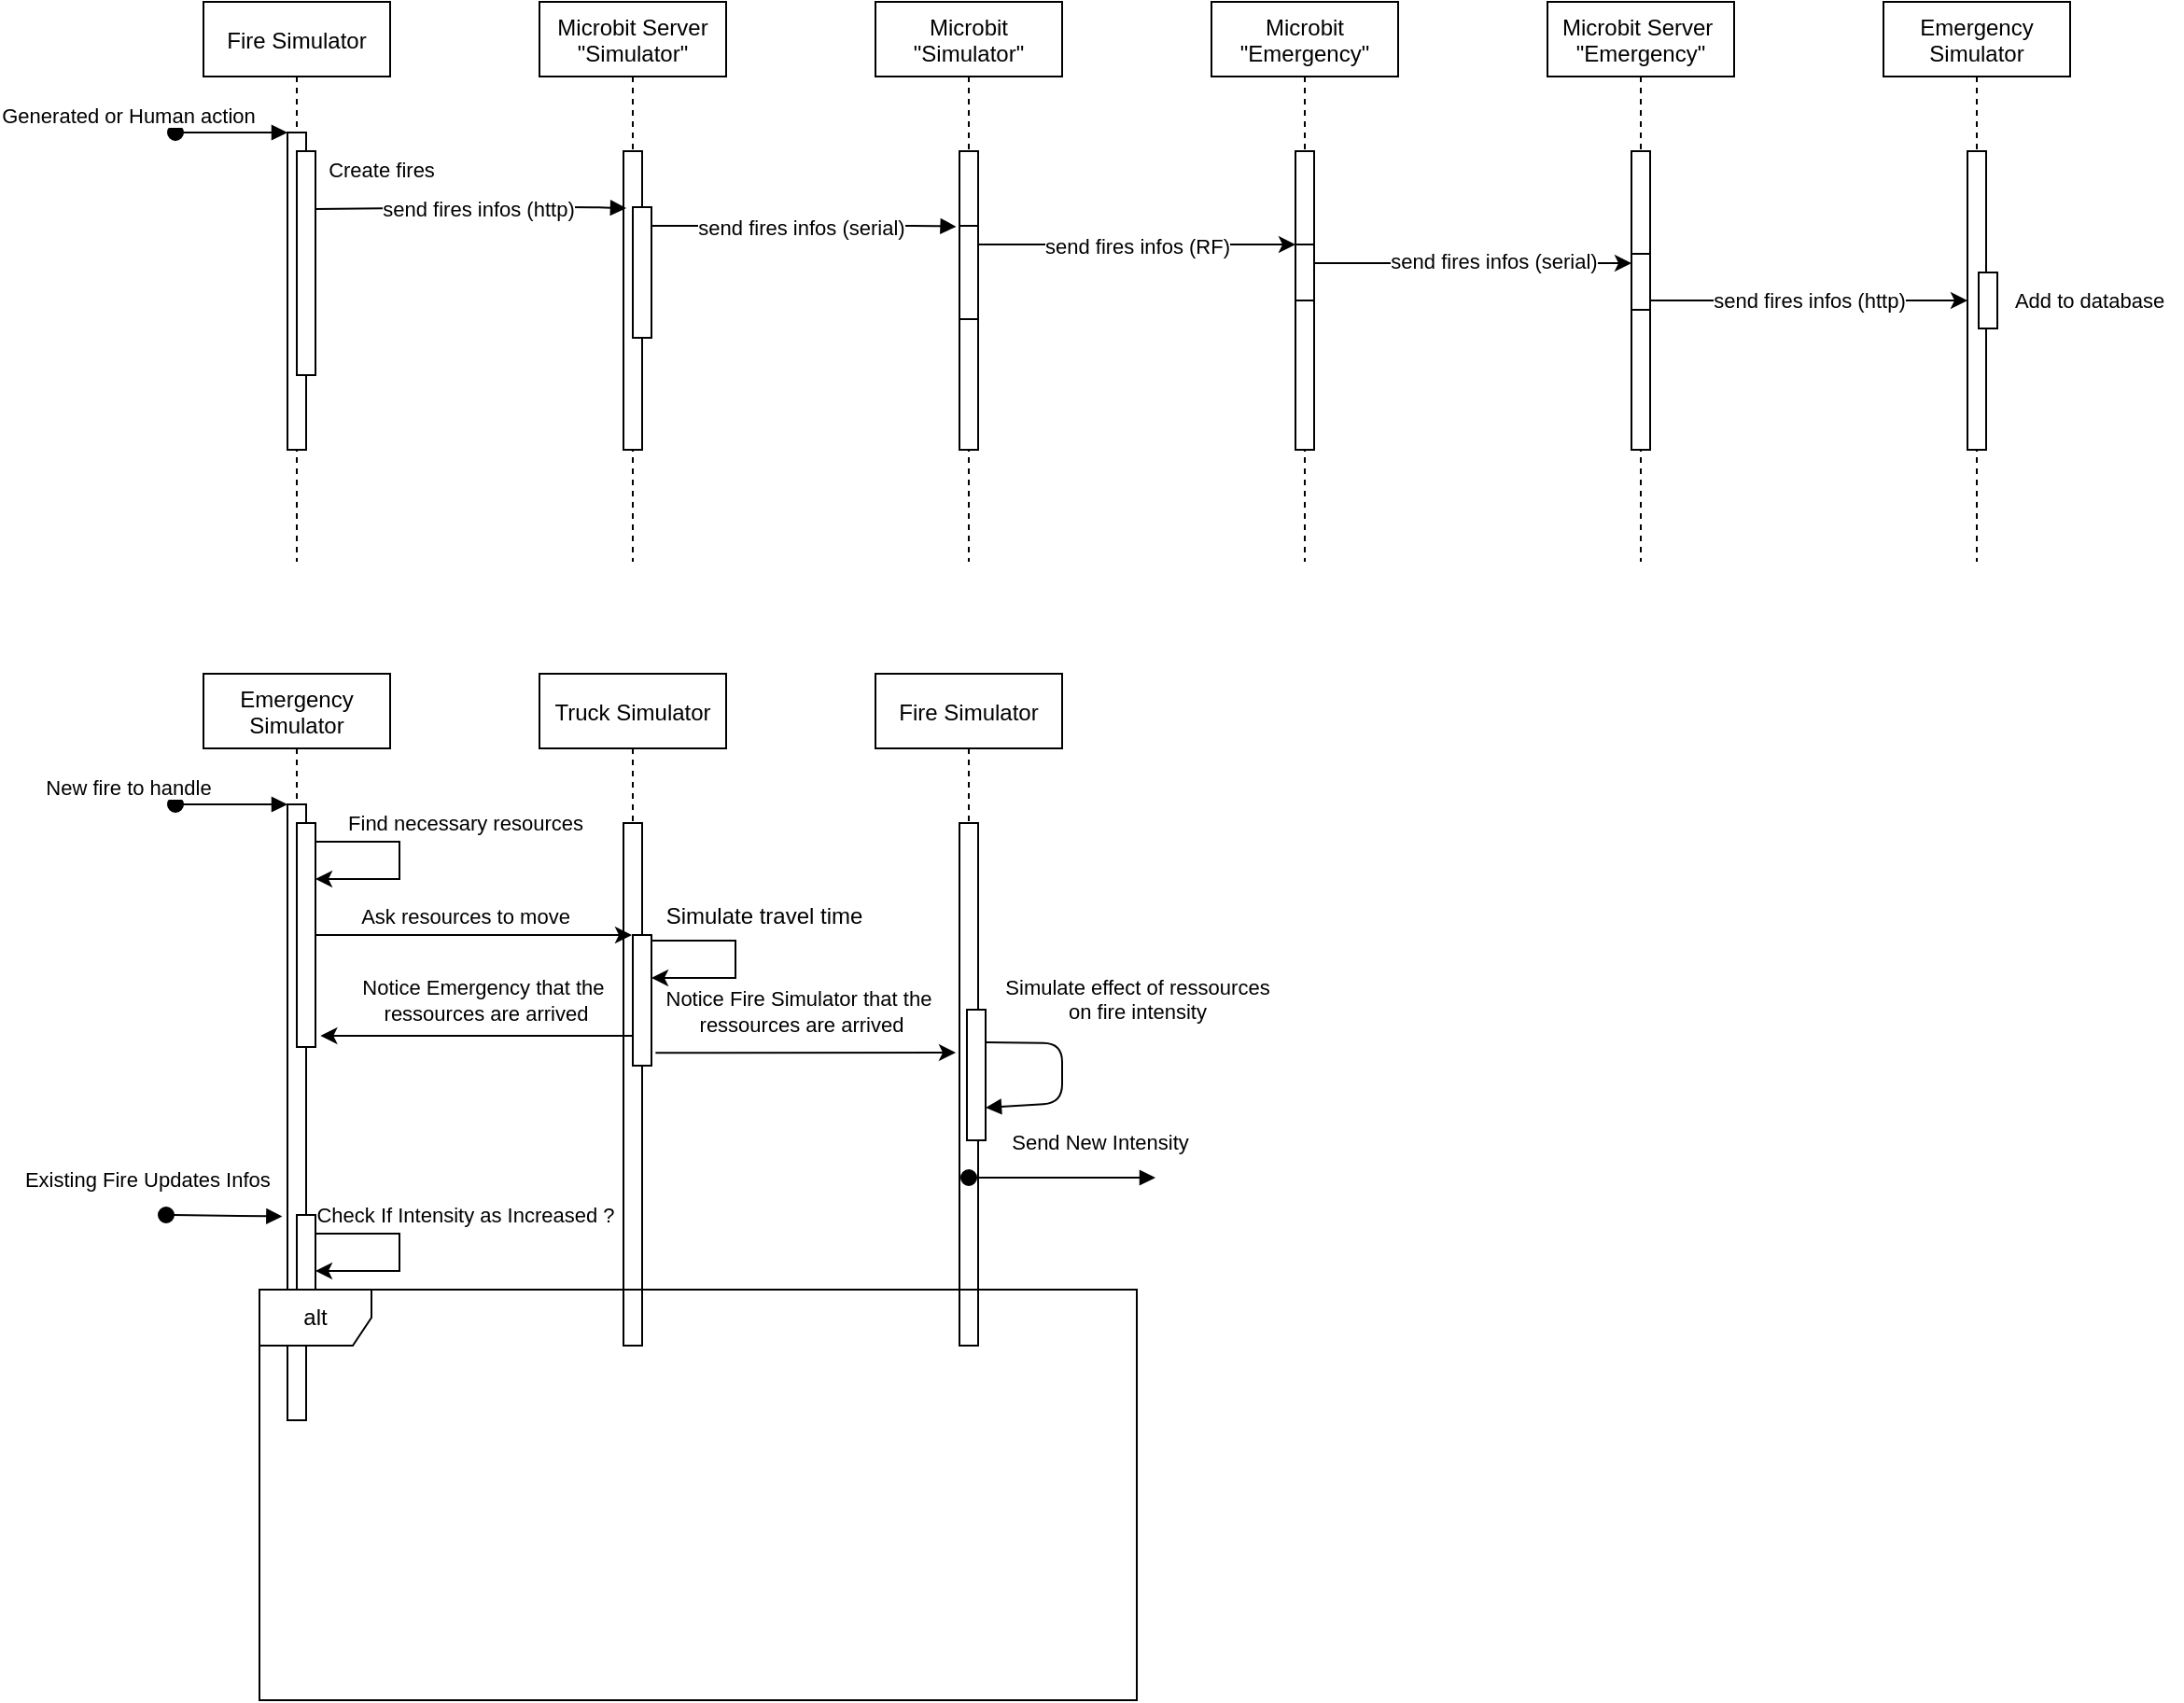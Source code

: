 <mxfile version="14.0.3" type="github">
  <diagram id="kgpKYQtTHZ0yAKxKKP6v" name="Page-1">
    <mxGraphModel dx="1178" dy="642" grid="1" gridSize="10" guides="1" tooltips="1" connect="1" arrows="1" fold="1" page="1" pageScale="1" pageWidth="850" pageHeight="1100" math="0" shadow="0" extFonts="Permanent Marker^https://fonts.googleapis.com/css?family=Permanent+Marker">
      <root>
        <mxCell id="0" />
        <mxCell id="1" parent="0" />
        <mxCell id="3nuBFxr9cyL0pnOWT2aG-1" value="Fire Simulator" style="shape=umlLifeline;perimeter=lifelinePerimeter;container=1;collapsible=0;recursiveResize=0;rounded=0;shadow=0;strokeWidth=1;" parent="1" vertex="1">
          <mxGeometry x="120" y="80" width="100" height="300" as="geometry" />
        </mxCell>
        <mxCell id="3nuBFxr9cyL0pnOWT2aG-2" value="" style="points=[];perimeter=orthogonalPerimeter;rounded=0;shadow=0;strokeWidth=1;" parent="3nuBFxr9cyL0pnOWT2aG-1" vertex="1">
          <mxGeometry x="45" y="70" width="10" height="170" as="geometry" />
        </mxCell>
        <mxCell id="3nuBFxr9cyL0pnOWT2aG-3" value="Generated or Human action" style="verticalAlign=bottom;startArrow=oval;endArrow=block;startSize=8;shadow=0;strokeWidth=1;" parent="3nuBFxr9cyL0pnOWT2aG-1" target="3nuBFxr9cyL0pnOWT2aG-2" edge="1">
          <mxGeometry x="-1" y="-25" relative="1" as="geometry">
            <mxPoint x="-15" y="70" as="sourcePoint" />
            <mxPoint x="-25" y="-25" as="offset" />
          </mxGeometry>
        </mxCell>
        <mxCell id="3nuBFxr9cyL0pnOWT2aG-5" value="Microbit Server &#xa;&quot;Simulator&quot;" style="shape=umlLifeline;perimeter=lifelinePerimeter;container=1;collapsible=0;recursiveResize=0;rounded=0;shadow=0;strokeWidth=1;" parent="1" vertex="1">
          <mxGeometry x="300" y="80" width="100" height="300" as="geometry" />
        </mxCell>
        <mxCell id="3nuBFxr9cyL0pnOWT2aG-6" value="" style="points=[];perimeter=orthogonalPerimeter;rounded=0;shadow=0;strokeWidth=1;" parent="3nuBFxr9cyL0pnOWT2aG-5" vertex="1">
          <mxGeometry x="45" y="80" width="10" height="160" as="geometry" />
        </mxCell>
        <mxCell id="HOpp2nxaqxP0PWBmFJq2-1" value="Microbit &#xa;&quot;Simulator&quot;" style="shape=umlLifeline;perimeter=lifelinePerimeter;container=1;collapsible=0;recursiveResize=0;rounded=0;shadow=0;strokeWidth=1;" parent="1" vertex="1">
          <mxGeometry x="480" y="80" width="100" height="300" as="geometry" />
        </mxCell>
        <mxCell id="HOpp2nxaqxP0PWBmFJq2-2" value="" style="points=[];perimeter=orthogonalPerimeter;rounded=0;shadow=0;strokeWidth=1;" parent="HOpp2nxaqxP0PWBmFJq2-1" vertex="1">
          <mxGeometry x="45" y="80" width="10" height="160" as="geometry" />
        </mxCell>
        <mxCell id="9IBMMB6tiIiyF1nRFMf0-17" value="" style="rounded=0;whiteSpace=wrap;html=1;" parent="HOpp2nxaqxP0PWBmFJq2-1" vertex="1">
          <mxGeometry x="45" y="120" width="10" height="50" as="geometry" />
        </mxCell>
        <mxCell id="HOpp2nxaqxP0PWBmFJq2-3" value="Microbit &#xa;&quot;Emergency&quot;" style="shape=umlLifeline;perimeter=lifelinePerimeter;container=1;collapsible=0;recursiveResize=0;rounded=0;shadow=0;strokeWidth=1;" parent="1" vertex="1">
          <mxGeometry x="660" y="80" width="100" height="300" as="geometry" />
        </mxCell>
        <mxCell id="HOpp2nxaqxP0PWBmFJq2-4" value="" style="points=[];perimeter=orthogonalPerimeter;rounded=0;shadow=0;strokeWidth=1;" parent="HOpp2nxaqxP0PWBmFJq2-3" vertex="1">
          <mxGeometry x="45" y="80" width="10" height="160" as="geometry" />
        </mxCell>
        <mxCell id="9IBMMB6tiIiyF1nRFMf0-18" value="" style="rounded=0;whiteSpace=wrap;html=1;" parent="HOpp2nxaqxP0PWBmFJq2-3" vertex="1">
          <mxGeometry x="45" y="130" width="10" height="30" as="geometry" />
        </mxCell>
        <mxCell id="HOpp2nxaqxP0PWBmFJq2-5" value="Microbit Server &#xa;&quot;Emergency&quot;" style="shape=umlLifeline;perimeter=lifelinePerimeter;container=1;collapsible=0;recursiveResize=0;rounded=0;shadow=0;strokeWidth=1;" parent="1" vertex="1">
          <mxGeometry x="840" y="80" width="100" height="300" as="geometry" />
        </mxCell>
        <mxCell id="HOpp2nxaqxP0PWBmFJq2-6" value="" style="points=[];perimeter=orthogonalPerimeter;rounded=0;shadow=0;strokeWidth=1;" parent="HOpp2nxaqxP0PWBmFJq2-5" vertex="1">
          <mxGeometry x="45" y="80" width="10" height="160" as="geometry" />
        </mxCell>
        <mxCell id="9IBMMB6tiIiyF1nRFMf0-19" value="" style="rounded=0;whiteSpace=wrap;html=1;" parent="HOpp2nxaqxP0PWBmFJq2-5" vertex="1">
          <mxGeometry x="45" y="135" width="10" height="30" as="geometry" />
        </mxCell>
        <mxCell id="HOpp2nxaqxP0PWBmFJq2-7" value="Emergency &#xa;Simulator" style="shape=umlLifeline;perimeter=lifelinePerimeter;container=1;collapsible=0;recursiveResize=0;rounded=0;shadow=0;strokeWidth=1;" parent="1" vertex="1">
          <mxGeometry x="1020" y="80" width="100" height="300" as="geometry" />
        </mxCell>
        <mxCell id="HOpp2nxaqxP0PWBmFJq2-8" value="" style="points=[];perimeter=orthogonalPerimeter;rounded=0;shadow=0;strokeWidth=1;" parent="HOpp2nxaqxP0PWBmFJq2-7" vertex="1">
          <mxGeometry x="45" y="80" width="10" height="160" as="geometry" />
        </mxCell>
        <mxCell id="9IBMMB6tiIiyF1nRFMf0-20" value="" style="rounded=0;whiteSpace=wrap;html=1;" parent="HOpp2nxaqxP0PWBmFJq2-7" vertex="1">
          <mxGeometry x="51" y="145" width="10" height="30" as="geometry" />
        </mxCell>
        <mxCell id="HOpp2nxaqxP0PWBmFJq2-11" value="" style="verticalAlign=bottom;endArrow=block;shadow=0;strokeWidth=1;entryX=-0.171;entryY=0.253;entryDx=0;entryDy=0;entryPerimeter=0;" parent="1" source="3nuBFxr9cyL0pnOWT2aG-6" target="HOpp2nxaqxP0PWBmFJq2-2" edge="1">
          <mxGeometry relative="1" as="geometry">
            <mxPoint x="360" y="180.0" as="sourcePoint" />
            <mxPoint x="530.0" y="180.0" as="targetPoint" />
            <Array as="points">
              <mxPoint x="470" y="200" />
              <mxPoint x="510" y="200" />
            </Array>
          </mxGeometry>
        </mxCell>
        <mxCell id="9IBMMB6tiIiyF1nRFMf0-5" value="send fires infos (serial)" style="edgeLabel;html=1;align=center;verticalAlign=middle;resizable=0;points=[];" parent="HOpp2nxaqxP0PWBmFJq2-11" vertex="1" connectable="0">
          <mxGeometry x="-0.446" y="-1" relative="1" as="geometry">
            <mxPoint x="38.1" as="offset" />
          </mxGeometry>
        </mxCell>
        <mxCell id="9IBMMB6tiIiyF1nRFMf0-1" value="" style="rounded=0;whiteSpace=wrap;html=1;" parent="1" vertex="1">
          <mxGeometry x="170" y="160" width="10" height="120" as="geometry" />
        </mxCell>
        <mxCell id="9IBMMB6tiIiyF1nRFMf0-2" value="&lt;span style=&quot;font-size: 11px ; background-color: rgb(255 , 255 , 255)&quot;&gt;Create fires&lt;/span&gt;" style="text;html=1;align=center;verticalAlign=middle;resizable=0;points=[];autosize=1;" parent="1" vertex="1">
          <mxGeometry x="180" y="160" width="70" height="20" as="geometry" />
        </mxCell>
        <mxCell id="9IBMMB6tiIiyF1nRFMf0-3" value="" style="verticalAlign=bottom;endArrow=block;shadow=0;strokeWidth=1;entryX=0.148;entryY=0.191;entryDx=0;entryDy=0;entryPerimeter=0;" parent="1" target="3nuBFxr9cyL0pnOWT2aG-6" edge="1">
          <mxGeometry x="0.07" y="-20" relative="1" as="geometry">
            <mxPoint x="180" y="191" as="sourcePoint" />
            <mxPoint x="338.29" y="190.48" as="targetPoint" />
            <Array as="points">
              <mxPoint x="285" y="190" />
              <mxPoint x="325" y="190" />
            </Array>
            <mxPoint as="offset" />
          </mxGeometry>
        </mxCell>
        <mxCell id="9IBMMB6tiIiyF1nRFMf0-4" value="send fires infos (http)" style="edgeLabel;html=1;align=center;verticalAlign=middle;resizable=0;points=[];" parent="9IBMMB6tiIiyF1nRFMf0-3" vertex="1" connectable="0">
          <mxGeometry x="0.04" y="-1" relative="1" as="geometry">
            <mxPoint as="offset" />
          </mxGeometry>
        </mxCell>
        <mxCell id="9IBMMB6tiIiyF1nRFMf0-7" style="edgeStyle=orthogonalEdgeStyle;rounded=0;orthogonalLoop=1;jettySize=auto;html=1;" parent="1" source="HOpp2nxaqxP0PWBmFJq2-2" target="HOpp2nxaqxP0PWBmFJq2-4" edge="1">
          <mxGeometry relative="1" as="geometry">
            <Array as="points">
              <mxPoint x="640" y="210" />
              <mxPoint x="640" y="210" />
            </Array>
          </mxGeometry>
        </mxCell>
        <mxCell id="9IBMMB6tiIiyF1nRFMf0-8" value="&lt;span style=&quot;color: rgba(0 , 0 , 0 , 0) ; font-family: monospace ; font-size: 0px ; background-color: rgb(248 , 249 , 250)&quot;&gt;%3CmxGraphModel%3E%3Croot%3E%3CmxCell%20id%3D%220%22%2F%3E%3CmxCell%20id%3D%221%22%20parent%3D%220%22%2F%3E%3CmxCell%20id%3D%222%22%20value%3D%22send%20fires%20infos%20(serial)%22%20style%3D%22edgeLabel%3Bhtml%3D1%3Balign%3Dcenter%3BverticalAlign%3Dmiddle%3Bresizable%3D0%3Bpoints%3D%5B%5D%3B%22%20vertex%3D%221%22%20connectable%3D%220%22%20parent%3D%221%22%3E%3CmxGeometry%20x%3D%22439.997%22%20y%3D%22201%22%20as%3D%22geometry%22%2F%3E%3C%2FmxCell%3E%3C%2Froot%3E%3C%2FmxGraphModel%3E&lt;/span&gt;" style="edgeLabel;html=1;align=center;verticalAlign=middle;resizable=0;points=[];" parent="9IBMMB6tiIiyF1nRFMf0-7" vertex="1" connectable="0">
          <mxGeometry x="0.23" y="-1" relative="1" as="geometry">
            <mxPoint as="offset" />
          </mxGeometry>
        </mxCell>
        <mxCell id="9IBMMB6tiIiyF1nRFMf0-9" value="send fires infos (RF)" style="edgeLabel;html=1;align=center;verticalAlign=middle;resizable=0;points=[];" parent="9IBMMB6tiIiyF1nRFMf0-7" vertex="1" connectable="0">
          <mxGeometry x="0.117" y="-1" relative="1" as="geometry">
            <mxPoint x="-10.17" as="offset" />
          </mxGeometry>
        </mxCell>
        <mxCell id="9IBMMB6tiIiyF1nRFMf0-11" style="edgeStyle=orthogonalEdgeStyle;rounded=0;orthogonalLoop=1;jettySize=auto;html=1;" parent="1" source="HOpp2nxaqxP0PWBmFJq2-4" target="HOpp2nxaqxP0PWBmFJq2-6" edge="1">
          <mxGeometry relative="1" as="geometry">
            <Array as="points">
              <mxPoint x="810" y="220" />
              <mxPoint x="810" y="220" />
            </Array>
          </mxGeometry>
        </mxCell>
        <mxCell id="9IBMMB6tiIiyF1nRFMf0-12" value="send fires infos (serial)" style="edgeLabel;html=1;align=center;verticalAlign=middle;resizable=0;points=[];" parent="9IBMMB6tiIiyF1nRFMf0-11" vertex="1" connectable="0">
          <mxGeometry x="0.125" y="1" relative="1" as="geometry">
            <mxPoint as="offset" />
          </mxGeometry>
        </mxCell>
        <mxCell id="9IBMMB6tiIiyF1nRFMf0-13" style="edgeStyle=orthogonalEdgeStyle;rounded=0;orthogonalLoop=1;jettySize=auto;html=1;" parent="1" source="HOpp2nxaqxP0PWBmFJq2-6" target="HOpp2nxaqxP0PWBmFJq2-8" edge="1">
          <mxGeometry relative="1" as="geometry" />
        </mxCell>
        <mxCell id="9IBMMB6tiIiyF1nRFMf0-14" value="send fires infos (http)" style="edgeLabel;html=1;align=center;verticalAlign=middle;resizable=0;points=[];" parent="9IBMMB6tiIiyF1nRFMf0-13" vertex="1" connectable="0">
          <mxGeometry x="0.182" y="2" relative="1" as="geometry">
            <mxPoint x="-15.69" y="2" as="offset" />
          </mxGeometry>
        </mxCell>
        <mxCell id="9IBMMB6tiIiyF1nRFMf0-16" value="" style="rounded=0;whiteSpace=wrap;html=1;" parent="1" vertex="1">
          <mxGeometry x="350" y="190" width="10" height="70" as="geometry" />
        </mxCell>
        <mxCell id="9IBMMB6tiIiyF1nRFMf0-21" value="&lt;font style=&quot;font-size: 11px&quot;&gt;Add to database&lt;/font&gt;" style="text;html=1;align=center;verticalAlign=middle;resizable=0;points=[];autosize=1;" parent="1" vertex="1">
          <mxGeometry x="1080" y="230" width="100" height="20" as="geometry" />
        </mxCell>
        <mxCell id="9IBMMB6tiIiyF1nRFMf0-22" value="Emergency &#xa;Simulator" style="shape=umlLifeline;perimeter=lifelinePerimeter;container=1;collapsible=0;recursiveResize=0;rounded=0;shadow=0;strokeWidth=1;" parent="1" vertex="1">
          <mxGeometry x="120" y="440" width="100" height="400" as="geometry" />
        </mxCell>
        <mxCell id="9IBMMB6tiIiyF1nRFMf0-23" value="" style="points=[];perimeter=orthogonalPerimeter;rounded=0;shadow=0;strokeWidth=1;" parent="9IBMMB6tiIiyF1nRFMf0-22" vertex="1">
          <mxGeometry x="45" y="70" width="10" height="330" as="geometry" />
        </mxCell>
        <mxCell id="9IBMMB6tiIiyF1nRFMf0-24" value="New fire to handle" style="verticalAlign=bottom;startArrow=oval;endArrow=block;startSize=8;shadow=0;strokeWidth=1;" parent="9IBMMB6tiIiyF1nRFMf0-22" target="9IBMMB6tiIiyF1nRFMf0-23" edge="1">
          <mxGeometry x="-1" y="-25" relative="1" as="geometry">
            <mxPoint x="-15" y="70" as="sourcePoint" />
            <mxPoint x="-25" y="-25" as="offset" />
          </mxGeometry>
        </mxCell>
        <mxCell id="_Cd2gHY0J91j7cz8xgZX-11" value="" style="rounded=0;whiteSpace=wrap;html=1;" vertex="1" parent="9IBMMB6tiIiyF1nRFMf0-22">
          <mxGeometry x="50" y="290" width="10" height="50" as="geometry" />
        </mxCell>
        <mxCell id="9IBMMB6tiIiyF1nRFMf0-25" value="Truck Simulator" style="shape=umlLifeline;perimeter=lifelinePerimeter;container=1;collapsible=0;recursiveResize=0;rounded=0;shadow=0;strokeWidth=1;" parent="1" vertex="1">
          <mxGeometry x="300" y="440" width="100" height="360" as="geometry" />
        </mxCell>
        <mxCell id="9IBMMB6tiIiyF1nRFMf0-26" value="" style="points=[];perimeter=orthogonalPerimeter;rounded=0;shadow=0;strokeWidth=1;" parent="9IBMMB6tiIiyF1nRFMf0-25" vertex="1">
          <mxGeometry x="45" y="80" width="10" height="280" as="geometry" />
        </mxCell>
        <mxCell id="9IBMMB6tiIiyF1nRFMf0-27" value="Fire Simulator" style="shape=umlLifeline;perimeter=lifelinePerimeter;container=1;collapsible=0;recursiveResize=0;rounded=0;shadow=0;strokeWidth=1;" parent="1" vertex="1">
          <mxGeometry x="480" y="440" width="100" height="360" as="geometry" />
        </mxCell>
        <mxCell id="9IBMMB6tiIiyF1nRFMf0-28" value="" style="points=[];perimeter=orthogonalPerimeter;rounded=0;shadow=0;strokeWidth=1;" parent="9IBMMB6tiIiyF1nRFMf0-27" vertex="1">
          <mxGeometry x="45" y="80" width="10" height="280" as="geometry" />
        </mxCell>
        <mxCell id="9IBMMB6tiIiyF1nRFMf0-29" value="" style="rounded=0;whiteSpace=wrap;html=1;" parent="9IBMMB6tiIiyF1nRFMf0-27" vertex="1">
          <mxGeometry x="49" y="180" width="10" height="70" as="geometry" />
        </mxCell>
        <mxCell id="_Cd2gHY0J91j7cz8xgZX-8" value="Simulate effect of ressources&lt;br&gt;on fire intensity" style="html=1;verticalAlign=bottom;endArrow=block;exitX=1;exitY=0.25;exitDx=0;exitDy=0;entryX=1;entryY=0.75;entryDx=0;entryDy=0;" edge="1" parent="9IBMMB6tiIiyF1nRFMf0-27" source="9IBMMB6tiIiyF1nRFMf0-29" target="9IBMMB6tiIiyF1nRFMf0-29">
          <mxGeometry x="-0.281" y="41" width="80" relative="1" as="geometry">
            <mxPoint x="90" y="200" as="sourcePoint" />
            <mxPoint x="170" y="200" as="targetPoint" />
            <Array as="points">
              <mxPoint x="100" y="198" />
              <mxPoint x="100" y="230" />
            </Array>
            <mxPoint x="-1" y="-8" as="offset" />
          </mxGeometry>
        </mxCell>
        <mxCell id="9IBMMB6tiIiyF1nRFMf0-59" style="edgeStyle=orthogonalEdgeStyle;rounded=0;orthogonalLoop=1;jettySize=auto;html=1;entryX=1;entryY=0.25;entryDx=0;entryDy=0;" parent="1" target="9IBMMB6tiIiyF1nRFMf0-41" edge="1">
          <mxGeometry relative="1" as="geometry">
            <mxPoint x="180" y="594" as="targetPoint" />
            <mxPoint x="180" y="564.034" as="sourcePoint" />
            <Array as="points">
              <mxPoint x="180" y="530" />
              <mxPoint x="225" y="530" />
              <mxPoint x="225" y="550" />
            </Array>
          </mxGeometry>
        </mxCell>
        <mxCell id="9IBMMB6tiIiyF1nRFMf0-63" style="edgeStyle=orthogonalEdgeStyle;rounded=0;orthogonalLoop=1;jettySize=auto;html=1;" parent="1" source="9IBMMB6tiIiyF1nRFMf0-41" target="9IBMMB6tiIiyF1nRFMf0-25" edge="1">
          <mxGeometry relative="1" as="geometry">
            <Array as="points">
              <mxPoint x="300" y="580" />
              <mxPoint x="300" y="580" />
            </Array>
          </mxGeometry>
        </mxCell>
        <mxCell id="9IBMMB6tiIiyF1nRFMf0-64" value="Ask resources to move" style="edgeLabel;html=1;align=center;verticalAlign=middle;resizable=0;points=[];" parent="9IBMMB6tiIiyF1nRFMf0-63" vertex="1" connectable="0">
          <mxGeometry x="-0.248" relative="1" as="geometry">
            <mxPoint x="16.55" y="-10" as="offset" />
          </mxGeometry>
        </mxCell>
        <mxCell id="9IBMMB6tiIiyF1nRFMf0-41" value="" style="rounded=0;whiteSpace=wrap;html=1;" parent="1" vertex="1">
          <mxGeometry x="170" y="520" width="10" height="120" as="geometry" />
        </mxCell>
        <mxCell id="_Cd2gHY0J91j7cz8xgZX-1" style="edgeStyle=orthogonalEdgeStyle;rounded=0;orthogonalLoop=1;jettySize=auto;html=1;exitX=1.219;exitY=0.902;exitDx=0;exitDy=0;exitPerimeter=0;" edge="1" parent="1" source="9IBMMB6tiIiyF1nRFMf0-52">
          <mxGeometry relative="1" as="geometry">
            <mxPoint x="523" y="643" as="targetPoint" />
            <Array as="points">
              <mxPoint x="523" y="644" />
            </Array>
          </mxGeometry>
        </mxCell>
        <mxCell id="_Cd2gHY0J91j7cz8xgZX-2" style="edgeStyle=orthogonalEdgeStyle;rounded=0;orthogonalLoop=1;jettySize=auto;html=1;exitX=0;exitY=0.75;exitDx=0;exitDy=0;entryX=1.267;entryY=0.95;entryDx=0;entryDy=0;entryPerimeter=0;" edge="1" parent="1" source="9IBMMB6tiIiyF1nRFMf0-52" target="9IBMMB6tiIiyF1nRFMf0-41">
          <mxGeometry relative="1" as="geometry">
            <Array as="points">
              <mxPoint x="350" y="634" />
            </Array>
          </mxGeometry>
        </mxCell>
        <mxCell id="_Cd2gHY0J91j7cz8xgZX-3" value="Notice Emergency that the&amp;nbsp;&lt;br&gt;ressources are arrived" style="edgeLabel;html=1;align=center;verticalAlign=middle;resizable=0;points=[];" vertex="1" connectable="0" parent="_Cd2gHY0J91j7cz8xgZX-2">
          <mxGeometry x="0.167" relative="1" as="geometry">
            <mxPoint x="17.5" y="-19" as="offset" />
          </mxGeometry>
        </mxCell>
        <mxCell id="9IBMMB6tiIiyF1nRFMf0-52" value="" style="rounded=0;whiteSpace=wrap;html=1;" parent="1" vertex="1">
          <mxGeometry x="350" y="580" width="10" height="70" as="geometry" />
        </mxCell>
        <mxCell id="9IBMMB6tiIiyF1nRFMf0-62" value="&lt;font style=&quot;font-size: 11px&quot;&gt;Find necessary resources&lt;/font&gt;" style="text;html=1;align=center;verticalAlign=middle;resizable=0;points=[];autosize=1;" parent="1" vertex="1">
          <mxGeometry x="190" y="510" width="140" height="20" as="geometry" />
        </mxCell>
        <mxCell id="9IBMMB6tiIiyF1nRFMf0-65" style="edgeStyle=orthogonalEdgeStyle;rounded=0;orthogonalLoop=1;jettySize=auto;html=1;entryX=1;entryY=0.25;entryDx=0;entryDy=0;" parent="1" edge="1">
          <mxGeometry relative="1" as="geometry">
            <mxPoint x="360" y="602.97" as="targetPoint" />
            <mxPoint x="360" y="617.004" as="sourcePoint" />
            <Array as="points">
              <mxPoint x="360" y="583" />
              <mxPoint x="405" y="583" />
              <mxPoint x="405" y="603" />
            </Array>
          </mxGeometry>
        </mxCell>
        <mxCell id="9IBMMB6tiIiyF1nRFMf0-66" value="Simulate travel time" style="text;html=1;align=center;verticalAlign=middle;resizable=0;points=[];autosize=1;" parent="1" vertex="1">
          <mxGeometry x="360" y="560" width="120" height="20" as="geometry" />
        </mxCell>
        <mxCell id="_Cd2gHY0J91j7cz8xgZX-4" value="Notice Fire Simulator that the&amp;nbsp;&lt;br&gt;ressources are arrived" style="edgeLabel;html=1;align=center;verticalAlign=middle;resizable=0;points=[];" vertex="1" connectable="0" parent="1">
          <mxGeometry x="440" y="621" as="geometry" />
        </mxCell>
        <mxCell id="_Cd2gHY0J91j7cz8xgZX-5" value="Send New Intensity" style="html=1;verticalAlign=bottom;startArrow=oval;startFill=1;endArrow=block;startSize=8;" edge="1" parent="1">
          <mxGeometry x="0.4" y="10" width="60" relative="1" as="geometry">
            <mxPoint x="530" y="710" as="sourcePoint" />
            <mxPoint x="630" y="710" as="targetPoint" />
            <mxPoint as="offset" />
          </mxGeometry>
        </mxCell>
        <mxCell id="_Cd2gHY0J91j7cz8xgZX-10" value="Existing Fire Updates Infos" style="verticalAlign=bottom;startArrow=oval;endArrow=block;startSize=8;shadow=0;strokeWidth=1;entryX=-0.281;entryY=0.669;entryDx=0;entryDy=0;entryPerimeter=0;" edge="1" parent="1" target="9IBMMB6tiIiyF1nRFMf0-23">
          <mxGeometry x="-1" y="14" relative="1" as="geometry">
            <mxPoint x="100" y="730" as="sourcePoint" />
            <mxPoint x="-10" y="4" as="offset" />
            <mxPoint x="160" y="730" as="targetPoint" />
          </mxGeometry>
        </mxCell>
        <mxCell id="_Cd2gHY0J91j7cz8xgZX-12" style="edgeStyle=orthogonalEdgeStyle;rounded=0;orthogonalLoop=1;jettySize=auto;html=1;entryX=1;entryY=0.25;entryDx=0;entryDy=0;" edge="1" parent="1">
          <mxGeometry relative="1" as="geometry">
            <mxPoint x="180" y="760" as="targetPoint" />
            <mxPoint x="180" y="774.034" as="sourcePoint" />
            <Array as="points">
              <mxPoint x="180" y="740" />
              <mxPoint x="225" y="740" />
              <mxPoint x="225" y="760" />
            </Array>
          </mxGeometry>
        </mxCell>
        <mxCell id="_Cd2gHY0J91j7cz8xgZX-13" value="&lt;font style=&quot;font-size: 11px&quot;&gt;Check If Intensity as Increased ?&lt;/font&gt;" style="text;html=1;align=center;verticalAlign=middle;resizable=0;points=[];autosize=1;" vertex="1" parent="1">
          <mxGeometry x="175" y="720" width="170" height="20" as="geometry" />
        </mxCell>
        <mxCell id="_Cd2gHY0J91j7cz8xgZX-14" value="alt" style="shape=umlFrame;whiteSpace=wrap;html=1;" vertex="1" parent="1">
          <mxGeometry x="150" y="770" width="470" height="220" as="geometry" />
        </mxCell>
      </root>
    </mxGraphModel>
  </diagram>
</mxfile>
